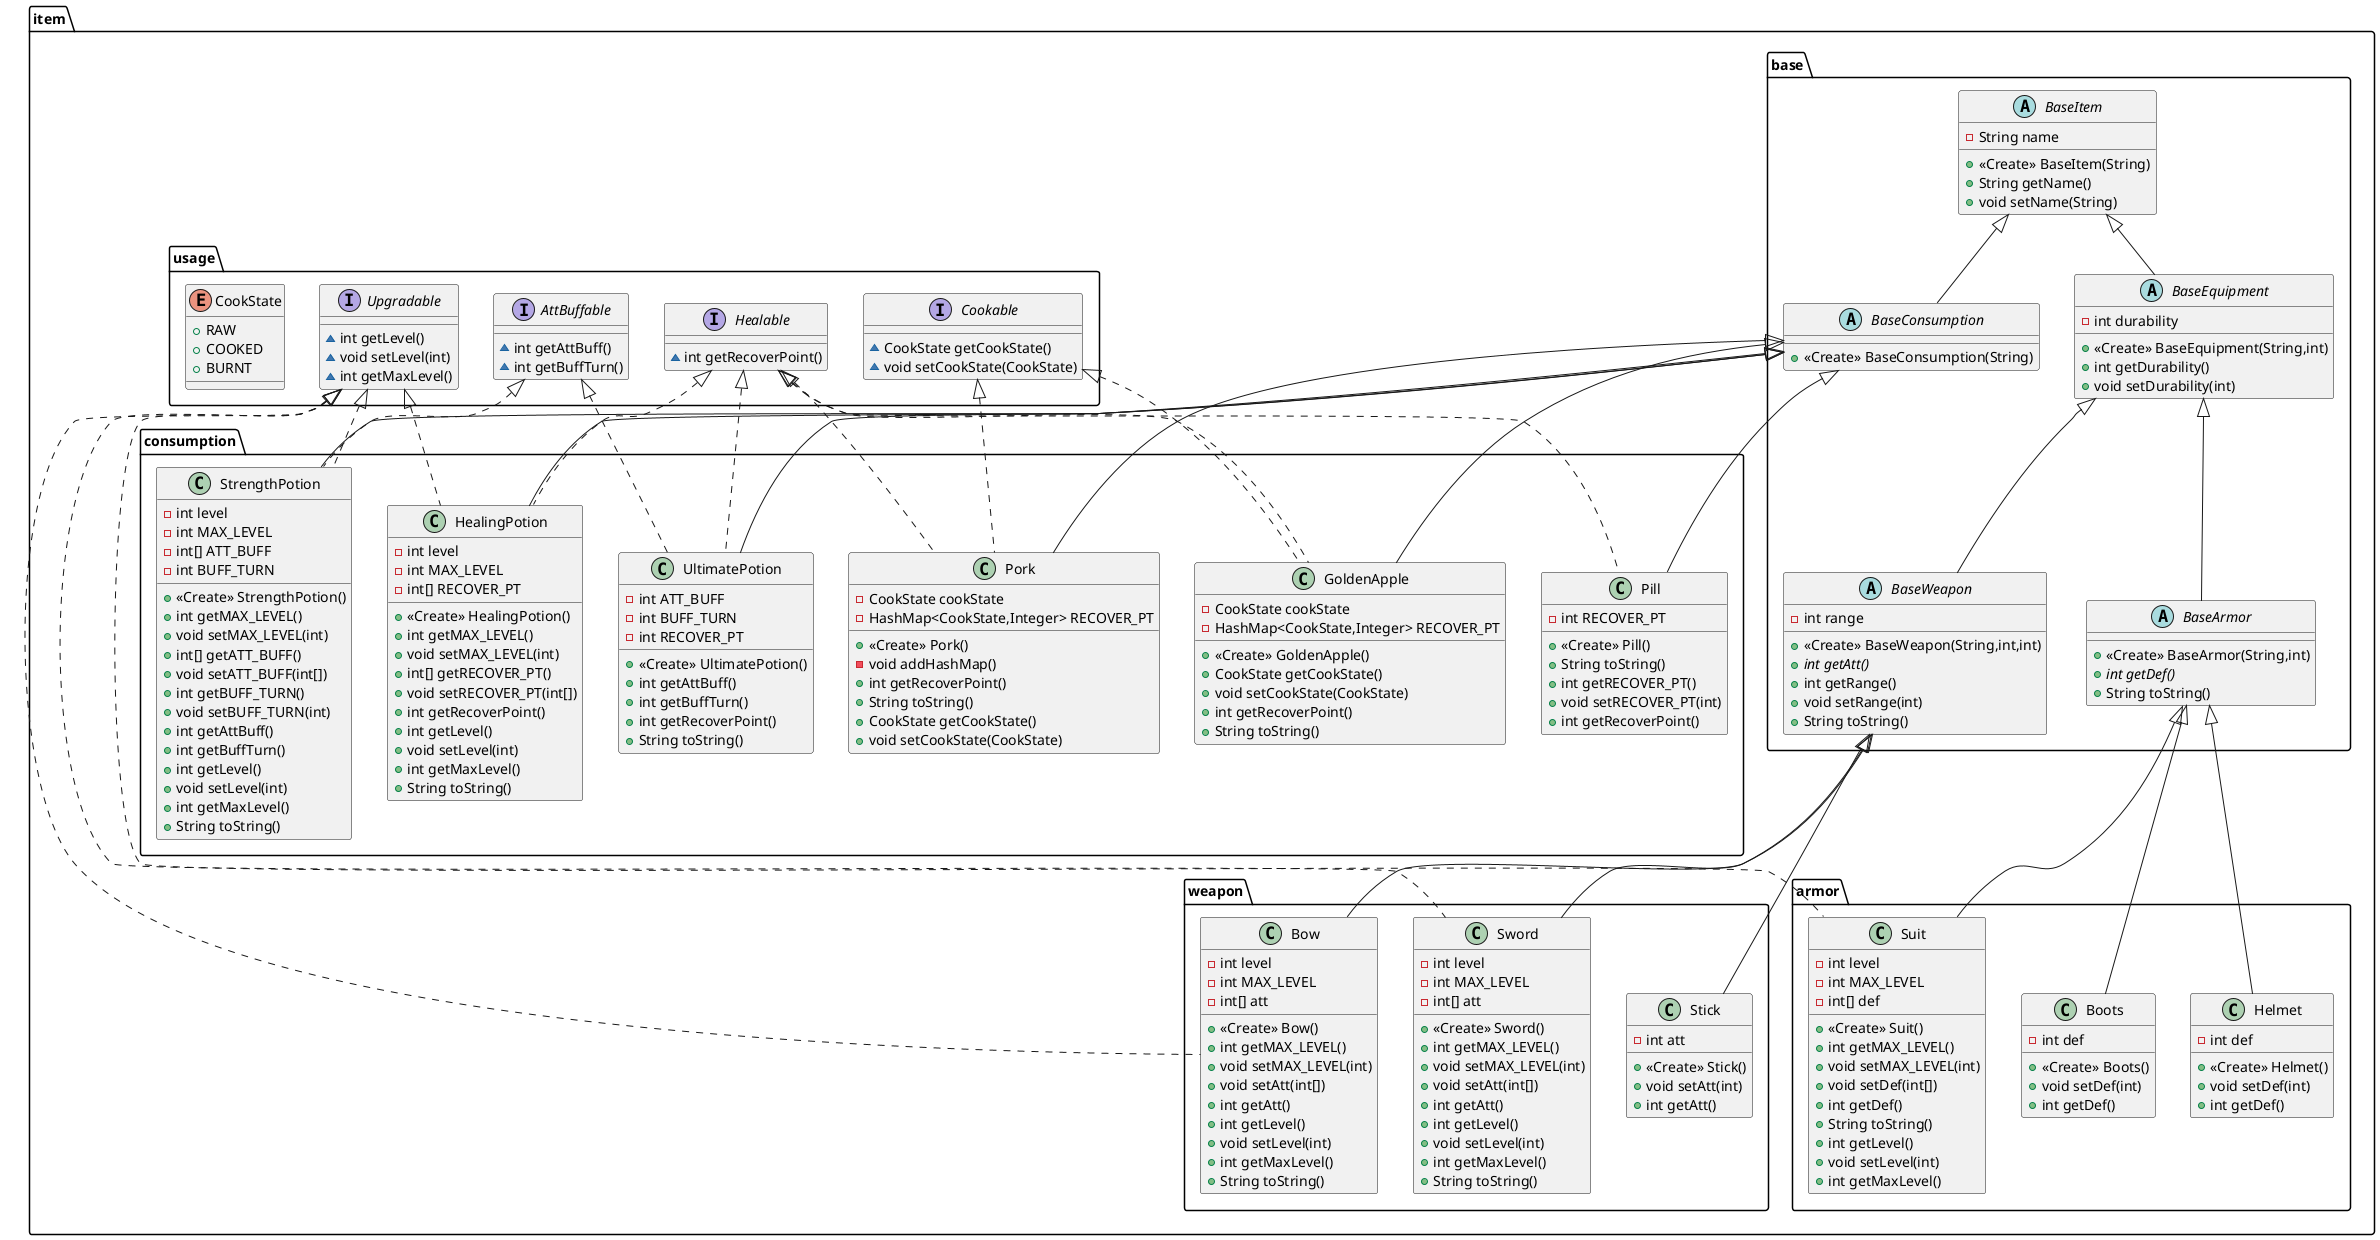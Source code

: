 @startuml
class item.consumption.Pill {
- int RECOVER_PT
+ <<Create>> Pill()
+ String toString()
+ int getRECOVER_PT()
+ void setRECOVER_PT(int)
+ int getRecoverPoint()
}
class item.weapon.Sword {
- int level
- int MAX_LEVEL
- int[] att
+ <<Create>> Sword()
+ int getMAX_LEVEL()
+ void setMAX_LEVEL(int)
+ void setAtt(int[])
+ int getAtt()
+ int getLevel()
+ void setLevel(int)
+ int getMaxLevel()
+ String toString()
}
class item.consumption.StrengthPotion {
- int level
- int MAX_LEVEL
- int[] ATT_BUFF
- int BUFF_TURN
+ <<Create>> StrengthPotion()
+ int getMAX_LEVEL()
+ void setMAX_LEVEL(int)
+ int[] getATT_BUFF()
+ void setATT_BUFF(int[])
+ int getBUFF_TURN()
+ void setBUFF_TURN(int)
+ int getAttBuff()
+ int getBuffTurn()
+ int getLevel()
+ void setLevel(int)
+ int getMaxLevel()
+ String toString()
}
abstract class item.base.BaseConsumption {
+ <<Create>> BaseConsumption(String)
}
class item.armor.Helmet {
- int def
+ <<Create>> Helmet()
+ void setDef(int)
+ int getDef()
}
interface item.usage.Healable {
~ int getRecoverPoint()
}
interface item.usage.Upgradable {
~ int getLevel()
~ void setLevel(int)
~ int getMaxLevel()
}
abstract class item.base.BaseEquipment {
- int durability
+ <<Create>> BaseEquipment(String,int)
+ int getDurability()
+ void setDurability(int)
}
class item.consumption.HealingPotion {
- int level
- int MAX_LEVEL
- int[] RECOVER_PT
+ <<Create>> HealingPotion()
+ int getMAX_LEVEL()
+ void setMAX_LEVEL(int)
+ int[] getRECOVER_PT()
+ void setRECOVER_PT(int[])
+ int getRecoverPoint()
+ int getLevel()
+ void setLevel(int)
+ int getMaxLevel()
+ String toString()
}
abstract class item.base.BaseItem {
- String name
+ <<Create>> BaseItem(String)
+ String getName()
+ void setName(String)
}
class item.weapon.Bow {
- int level
- int MAX_LEVEL
- int[] att
+ <<Create>> Bow()
+ int getMAX_LEVEL()
+ void setMAX_LEVEL(int)
+ void setAtt(int[])
+ int getAtt()
+ int getLevel()
+ void setLevel(int)
+ int getMaxLevel()
+ String toString()
}
interface item.usage.Cookable {
~ CookState getCookState()
~ void setCookState(CookState)
}
class item.weapon.Stick {
- int att
+ <<Create>> Stick()
+ void setAtt(int)
+ int getAtt()
}
abstract class item.base.BaseWeapon {
- int range
+ <<Create>> BaseWeapon(String,int,int)
+ {abstract}int getAtt()
+ int getRange()
+ void setRange(int)
+ String toString()
}
class item.consumption.UltimatePotion {
- int ATT_BUFF
- int BUFF_TURN
- int RECOVER_PT
+ <<Create>> UltimatePotion()
+ int getAttBuff()
+ int getBuffTurn()
+ int getRecoverPoint()
+ String toString()
}
class item.consumption.GoldenApple {
- CookState cookState
- HashMap<CookState,Integer> RECOVER_PT
+ <<Create>> GoldenApple()
+ CookState getCookState()
+ void setCookState(CookState)
+ int getRecoverPoint()
+ String toString()
}
class item.armor.Boots {
- int def
+ <<Create>> Boots()
+ void setDef(int)
+ int getDef()
}
abstract class item.base.BaseArmor {
+ <<Create>> BaseArmor(String,int)
+ {abstract}int getDef()
+ String toString()
}
class item.consumption.Pork {
- CookState cookState
- HashMap<CookState,Integer> RECOVER_PT
+ <<Create>> Pork()
- void addHashMap()
+ int getRecoverPoint()
+ String toString()
+ CookState getCookState()
+ void setCookState(CookState)
}
interface item.usage.AttBuffable {
~ int getAttBuff()
~ int getBuffTurn()
}
enum item.usage.CookState {
+  RAW
+  COOKED
+  BURNT
}
class item.armor.Suit {
- int level
- int MAX_LEVEL
- int[] def
+ <<Create>> Suit()
+ int getMAX_LEVEL()
+ void setMAX_LEVEL(int)
+ void setDef(int[])
+ int getDef()
+ String toString()
+ int getLevel()
+ void setLevel(int)
+ int getMaxLevel()
}


item.usage.Healable <|.. item.consumption.Pill
item.base.BaseConsumption <|-- item.consumption.Pill
item.usage.Upgradable <|.. item.weapon.Sword
item.base.BaseWeapon <|-- item.weapon.Sword
item.usage.AttBuffable <|.. item.consumption.StrengthPotion
item.usage.Upgradable <|.. item.consumption.StrengthPotion
item.base.BaseConsumption <|-- item.consumption.StrengthPotion
item.base.BaseItem <|-- item.base.BaseConsumption
item.base.BaseArmor <|-- item.armor.Helmet
item.base.BaseItem <|-- item.base.BaseEquipment
item.usage.Healable <|.. item.consumption.HealingPotion
item.usage.Upgradable <|.. item.consumption.HealingPotion
item.base.BaseConsumption <|-- item.consumption.HealingPotion
item.usage.Upgradable <|.. item.weapon.Bow
item.base.BaseWeapon <|-- item.weapon.Bow
item.base.BaseWeapon <|-- item.weapon.Stick
item.base.BaseEquipment <|-- item.base.BaseWeapon
item.usage.AttBuffable <|.. item.consumption.UltimatePotion
item.usage.Healable <|.. item.consumption.UltimatePotion
item.base.BaseConsumption <|-- item.consumption.UltimatePotion
item.usage.Cookable <|.. item.consumption.GoldenApple
item.usage.Healable <|.. item.consumption.GoldenApple
item.base.BaseConsumption <|-- item.consumption.GoldenApple
item.base.BaseArmor <|-- item.armor.Boots
item.base.BaseEquipment <|-- item.base.BaseArmor
item.usage.Cookable <|.. item.consumption.Pork
item.usage.Healable <|.. item.consumption.Pork
item.base.BaseConsumption <|-- item.consumption.Pork
item.usage.Upgradable <|.. item.armor.Suit
item.base.BaseArmor <|-- item.armor.Suit
@enduml